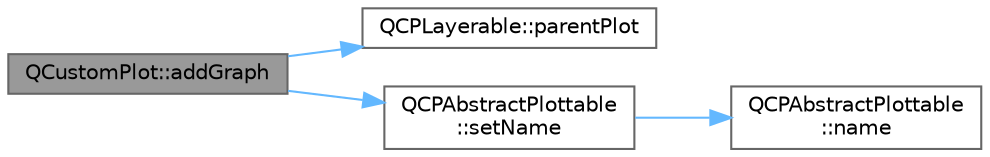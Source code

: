 digraph "QCustomPlot::addGraph"
{
 // LATEX_PDF_SIZE
  bgcolor="transparent";
  edge [fontname=Helvetica,fontsize=10,labelfontname=Helvetica,labelfontsize=10];
  node [fontname=Helvetica,fontsize=10,shape=box,height=0.2,width=0.4];
  rankdir="LR";
  Node1 [label="QCustomPlot::addGraph",height=0.2,width=0.4,color="gray40", fillcolor="grey60", style="filled", fontcolor="black",tooltip=" "];
  Node1 -> Node2 [color="steelblue1",style="solid"];
  Node2 [label="QCPLayerable::parentPlot",height=0.2,width=0.4,color="grey40", fillcolor="white", style="filled",URL="$class_q_c_p_layerable.html#a36ed5b292b90934b524a4e5866a3526c",tooltip=" "];
  Node1 -> Node3 [color="steelblue1",style="solid"];
  Node3 [label="QCPAbstractPlottable\l::setName",height=0.2,width=0.4,color="grey40", fillcolor="white", style="filled",URL="$class_q_c_p_abstract_plottable.html#ab79c7ba76bc7fa89a4b3580e12149f1f",tooltip=" "];
  Node3 -> Node4 [color="steelblue1",style="solid"];
  Node4 [label="QCPAbstractPlottable\l::name",height=0.2,width=0.4,color="grey40", fillcolor="white", style="filled",URL="$class_q_c_p_abstract_plottable.html#a52c226eefcb1920240eeabae574d28c0",tooltip=" "];
}
